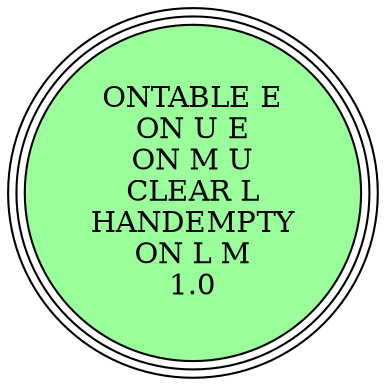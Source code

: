digraph {
"ONTABLE E\nON U E\nON M U\nCLEAR L\nHANDEMPTY\nON L M\n1.0\n" [shape=circle, style=filled, fillcolor=palegreen1, peripheries=3];
"ONTABLE E\nON U E\nON M U\nCLEAR L\nHANDEMPTY\nON L M\n1.0\n" [shape=circle, style=filled, fillcolor=palegreen1, peripheries=3];
}
